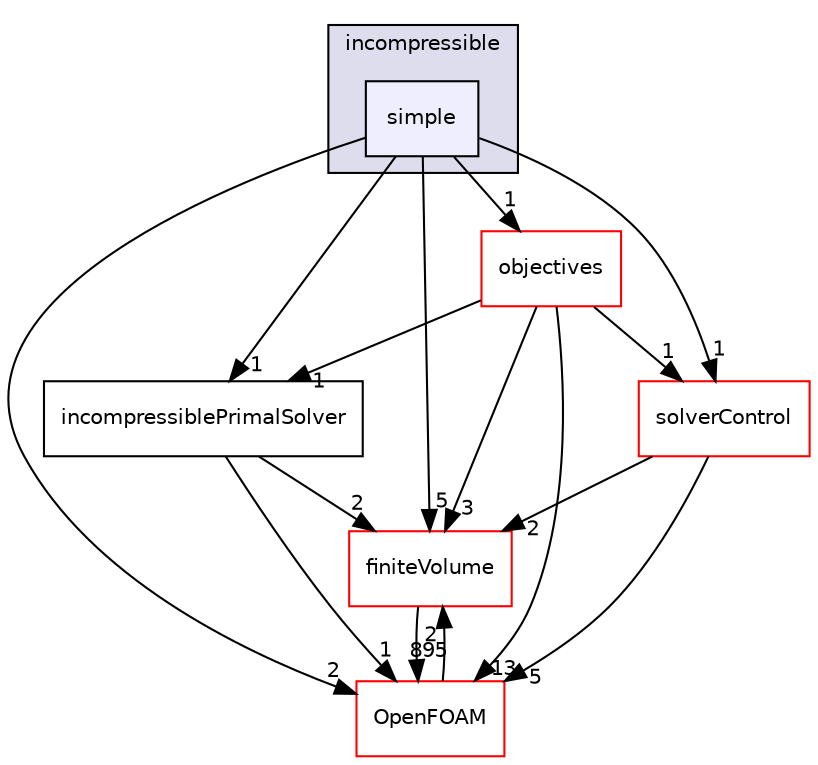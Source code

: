 digraph "src/optimisation/adjointOptimisation/adjoint/solvers/primalSolvers/incompressible/simple" {
  bgcolor=transparent;
  compound=true
  node [ fontsize="10", fontname="Helvetica"];
  edge [ labelfontsize="10", labelfontname="Helvetica"];
  subgraph clusterdir_63917a551ed1d85d2b13384e919fb65d {
    graph [ bgcolor="#ddddee", pencolor="black", label="incompressible" fontname="Helvetica", fontsize="10", URL="dir_63917a551ed1d85d2b13384e919fb65d.html"]
  dir_b41213cbe00012fd75cb2627d1a206be [shape=box, label="simple", style="filled", fillcolor="#eeeeff", pencolor="black", URL="dir_b41213cbe00012fd75cb2627d1a206be.html"];
  }
  dir_9bd15774b555cf7259a6fa18f99fe99b [shape=box label="finiteVolume" color="red" URL="dir_9bd15774b555cf7259a6fa18f99fe99b.html"];
  dir_1b1529705a9baeac752d91ac401dda71 [shape=box label="objectives" color="red" URL="dir_1b1529705a9baeac752d91ac401dda71.html"];
  dir_5aba0a8c5faa23d3d989f917678c366c [shape=box label="incompressiblePrimalSolver" URL="dir_5aba0a8c5faa23d3d989f917678c366c.html"];
  dir_54e2bdabc2921f49c73b33c8cf47c961 [shape=box label="solverControl" color="red" URL="dir_54e2bdabc2921f49c73b33c8cf47c961.html"];
  dir_c5473ff19b20e6ec4dfe5c310b3778a8 [shape=box label="OpenFOAM" color="red" URL="dir_c5473ff19b20e6ec4dfe5c310b3778a8.html"];
  dir_9bd15774b555cf7259a6fa18f99fe99b->dir_c5473ff19b20e6ec4dfe5c310b3778a8 [headlabel="895", labeldistance=1.5 headhref="dir_000814_002151.html"];
  dir_1b1529705a9baeac752d91ac401dda71->dir_9bd15774b555cf7259a6fa18f99fe99b [headlabel="3", labeldistance=1.5 headhref="dir_002825_000814.html"];
  dir_1b1529705a9baeac752d91ac401dda71->dir_5aba0a8c5faa23d3d989f917678c366c [headlabel="1", labeldistance=1.5 headhref="dir_002825_002903.html"];
  dir_1b1529705a9baeac752d91ac401dda71->dir_54e2bdabc2921f49c73b33c8cf47c961 [headlabel="1", labeldistance=1.5 headhref="dir_002825_002909.html"];
  dir_1b1529705a9baeac752d91ac401dda71->dir_c5473ff19b20e6ec4dfe5c310b3778a8 [headlabel="13", labeldistance=1.5 headhref="dir_002825_002151.html"];
  dir_b41213cbe00012fd75cb2627d1a206be->dir_9bd15774b555cf7259a6fa18f99fe99b [headlabel="5", labeldistance=1.5 headhref="dir_002905_000814.html"];
  dir_b41213cbe00012fd75cb2627d1a206be->dir_1b1529705a9baeac752d91ac401dda71 [headlabel="1", labeldistance=1.5 headhref="dir_002905_002825.html"];
  dir_b41213cbe00012fd75cb2627d1a206be->dir_5aba0a8c5faa23d3d989f917678c366c [headlabel="1", labeldistance=1.5 headhref="dir_002905_002903.html"];
  dir_b41213cbe00012fd75cb2627d1a206be->dir_54e2bdabc2921f49c73b33c8cf47c961 [headlabel="1", labeldistance=1.5 headhref="dir_002905_002909.html"];
  dir_b41213cbe00012fd75cb2627d1a206be->dir_c5473ff19b20e6ec4dfe5c310b3778a8 [headlabel="2", labeldistance=1.5 headhref="dir_002905_002151.html"];
  dir_5aba0a8c5faa23d3d989f917678c366c->dir_9bd15774b555cf7259a6fa18f99fe99b [headlabel="2", labeldistance=1.5 headhref="dir_002903_000814.html"];
  dir_5aba0a8c5faa23d3d989f917678c366c->dir_c5473ff19b20e6ec4dfe5c310b3778a8 [headlabel="1", labeldistance=1.5 headhref="dir_002903_002151.html"];
  dir_54e2bdabc2921f49c73b33c8cf47c961->dir_9bd15774b555cf7259a6fa18f99fe99b [headlabel="2", labeldistance=1.5 headhref="dir_002909_000814.html"];
  dir_54e2bdabc2921f49c73b33c8cf47c961->dir_c5473ff19b20e6ec4dfe5c310b3778a8 [headlabel="5", labeldistance=1.5 headhref="dir_002909_002151.html"];
  dir_c5473ff19b20e6ec4dfe5c310b3778a8->dir_9bd15774b555cf7259a6fa18f99fe99b [headlabel="2", labeldistance=1.5 headhref="dir_002151_000814.html"];
}
